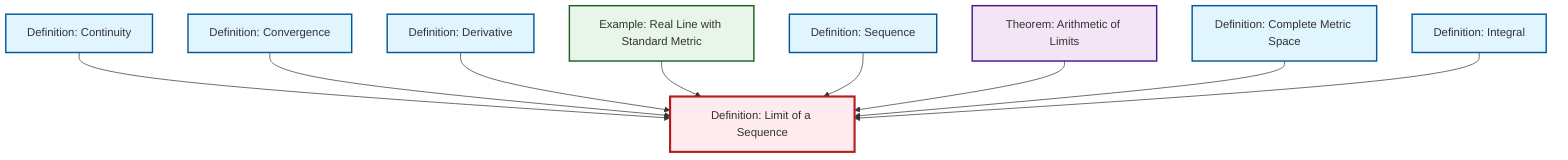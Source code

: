 graph TD
    classDef definition fill:#e1f5fe,stroke:#01579b,stroke-width:2px
    classDef theorem fill:#f3e5f5,stroke:#4a148c,stroke-width:2px
    classDef axiom fill:#fff3e0,stroke:#e65100,stroke-width:2px
    classDef example fill:#e8f5e9,stroke:#1b5e20,stroke-width:2px
    classDef current fill:#ffebee,stroke:#b71c1c,stroke-width:3px
    def-continuity["Definition: Continuity"]:::definition
    def-limit["Definition: Limit of a Sequence"]:::definition
    def-complete-metric-space["Definition: Complete Metric Space"]:::definition
    ex-real-line-metric["Example: Real Line with Standard Metric"]:::example
    def-sequence["Definition: Sequence"]:::definition
    thm-limit-arithmetic["Theorem: Arithmetic of Limits"]:::theorem
    def-convergence["Definition: Convergence"]:::definition
    def-derivative["Definition: Derivative"]:::definition
    def-integral["Definition: Integral"]:::definition
    def-continuity --> def-limit
    def-convergence --> def-limit
    def-derivative --> def-limit
    ex-real-line-metric --> def-limit
    def-sequence --> def-limit
    thm-limit-arithmetic --> def-limit
    def-complete-metric-space --> def-limit
    def-integral --> def-limit
    class def-limit current